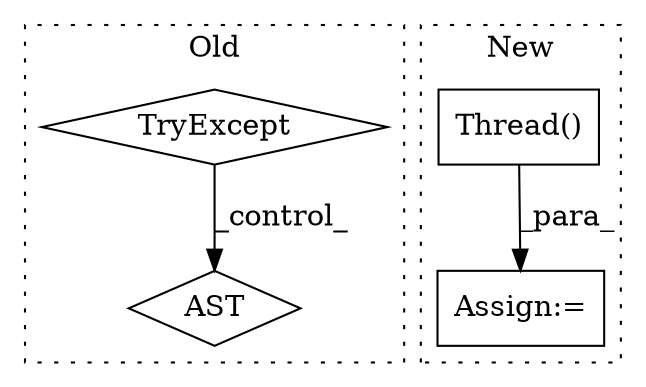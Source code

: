 digraph G {
subgraph cluster0 {
1 [label="TryExcept" a="71" s="3945" l="13" shape="diamond"];
3 [label="AST" a="2" s="3979,0" l="7,0" shape="diamond"];
label = "Old";
style="dotted";
}
subgraph cluster1 {
2 [label="Thread()" a="75" s="3471" l="121" shape="box"];
4 [label="Assign:=" a="68" s="3468" l="3" shape="box"];
label = "New";
style="dotted";
}
1 -> 3 [label="_control_"];
2 -> 4 [label="_para_"];
}
